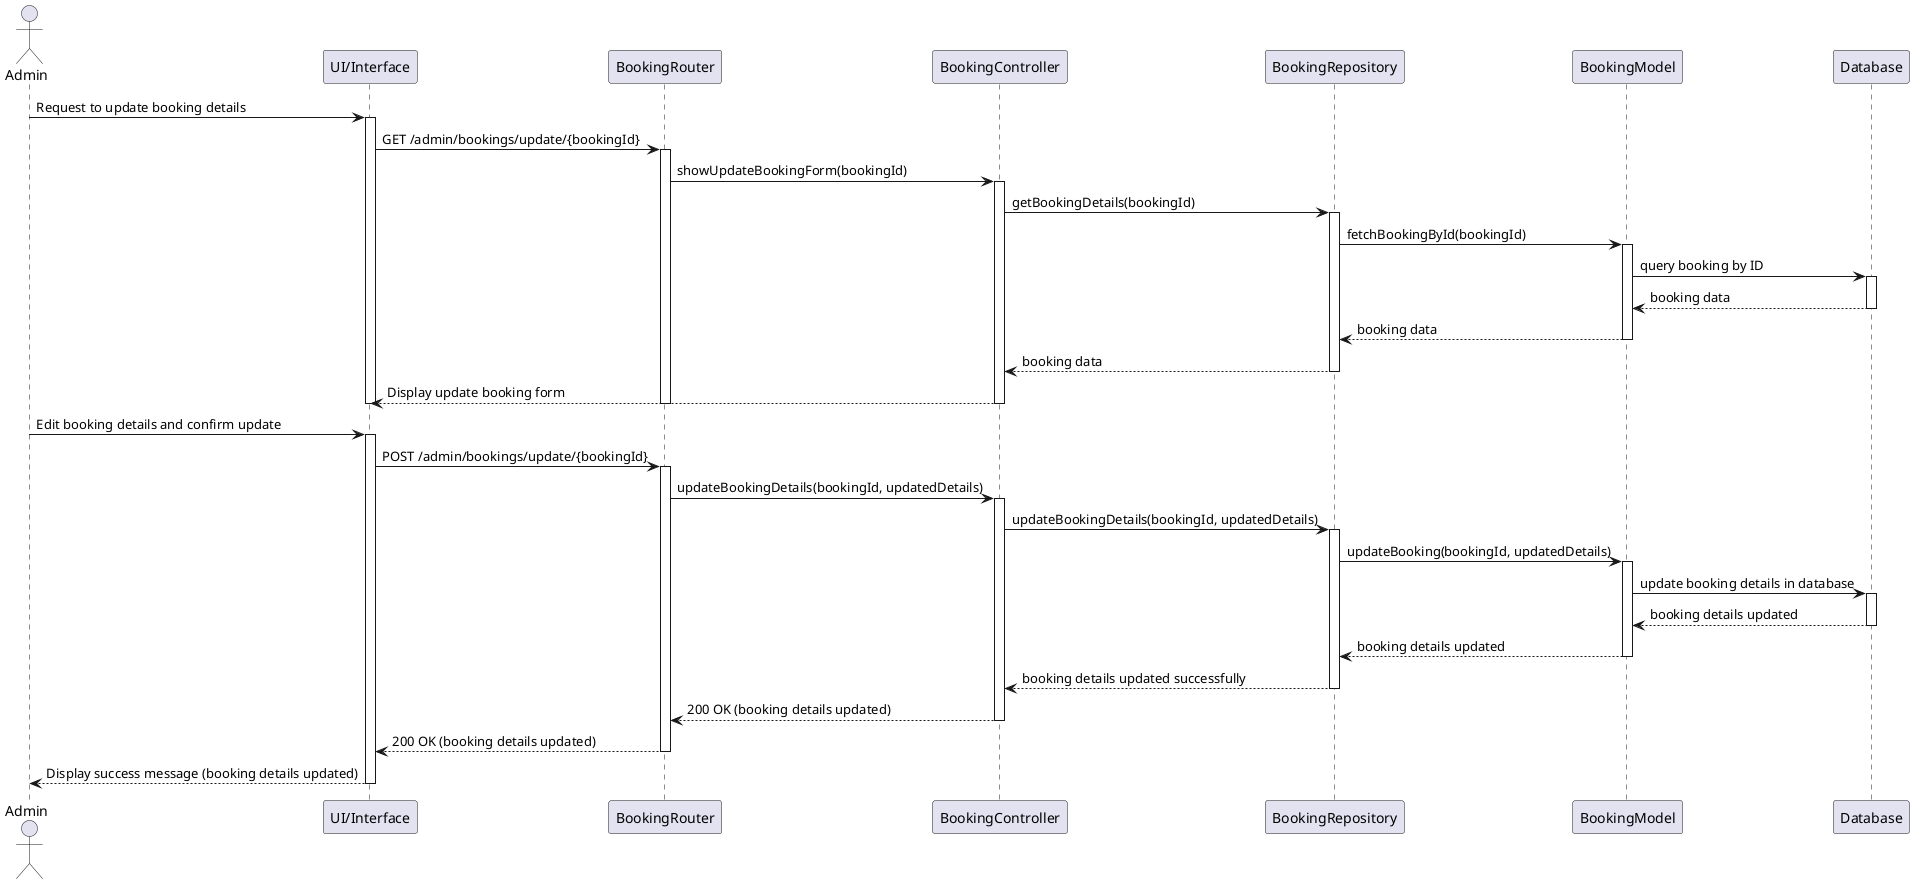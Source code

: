 @startuml
actor Admin
participant "UI/Interface" as UI
participant "BookingRouter" as Router
participant "BookingController" as Controller
participant "BookingRepository" as Repository
participant "BookingModel" as BookingModel
participant "Database" as DB

Admin -> UI: Request to update booking details
activate UI
UI -> Router: GET /admin/bookings/update/{bookingId}
activate Router
Router -> Controller: showUpdateBookingForm(bookingId)
activate Controller
Controller -> Repository: getBookingDetails(bookingId)
activate Repository

Repository -> BookingModel: fetchBookingById(bookingId)
activate BookingModel
BookingModel -> DB: query booking by ID
activate DB
DB --> BookingModel: booking data
deactivate DB
BookingModel --> Repository: booking data
deactivate BookingModel
Repository --> Controller: booking data
deactivate Repository

Controller --> UI: Display update booking form
deactivate Controller
deactivate Router
deactivate UI

Admin -> UI: Edit booking details and confirm update
activate UI
UI -> Router: POST /admin/bookings/update/{bookingId}
activate Router
Router -> Controller: updateBookingDetails(bookingId, updatedDetails)
activate Controller
Controller -> Repository: updateBookingDetails(bookingId, updatedDetails)
activate Repository

Repository -> BookingModel: updateBooking(bookingId, updatedDetails)
activate BookingModel
BookingModel -> DB: update booking details in database
activate DB
DB --> BookingModel: booking details updated
deactivate DB
BookingModel --> Repository: booking details updated
deactivate BookingModel
Repository --> Controller: booking details updated successfully
deactivate Repository

Controller --> Router: 200 OK (booking details updated)
deactivate Controller
Router --> UI: 200 OK (booking details updated)
deactivate Router
UI --> Admin: Display success message (booking details updated)
deactivate UI
@enduml
